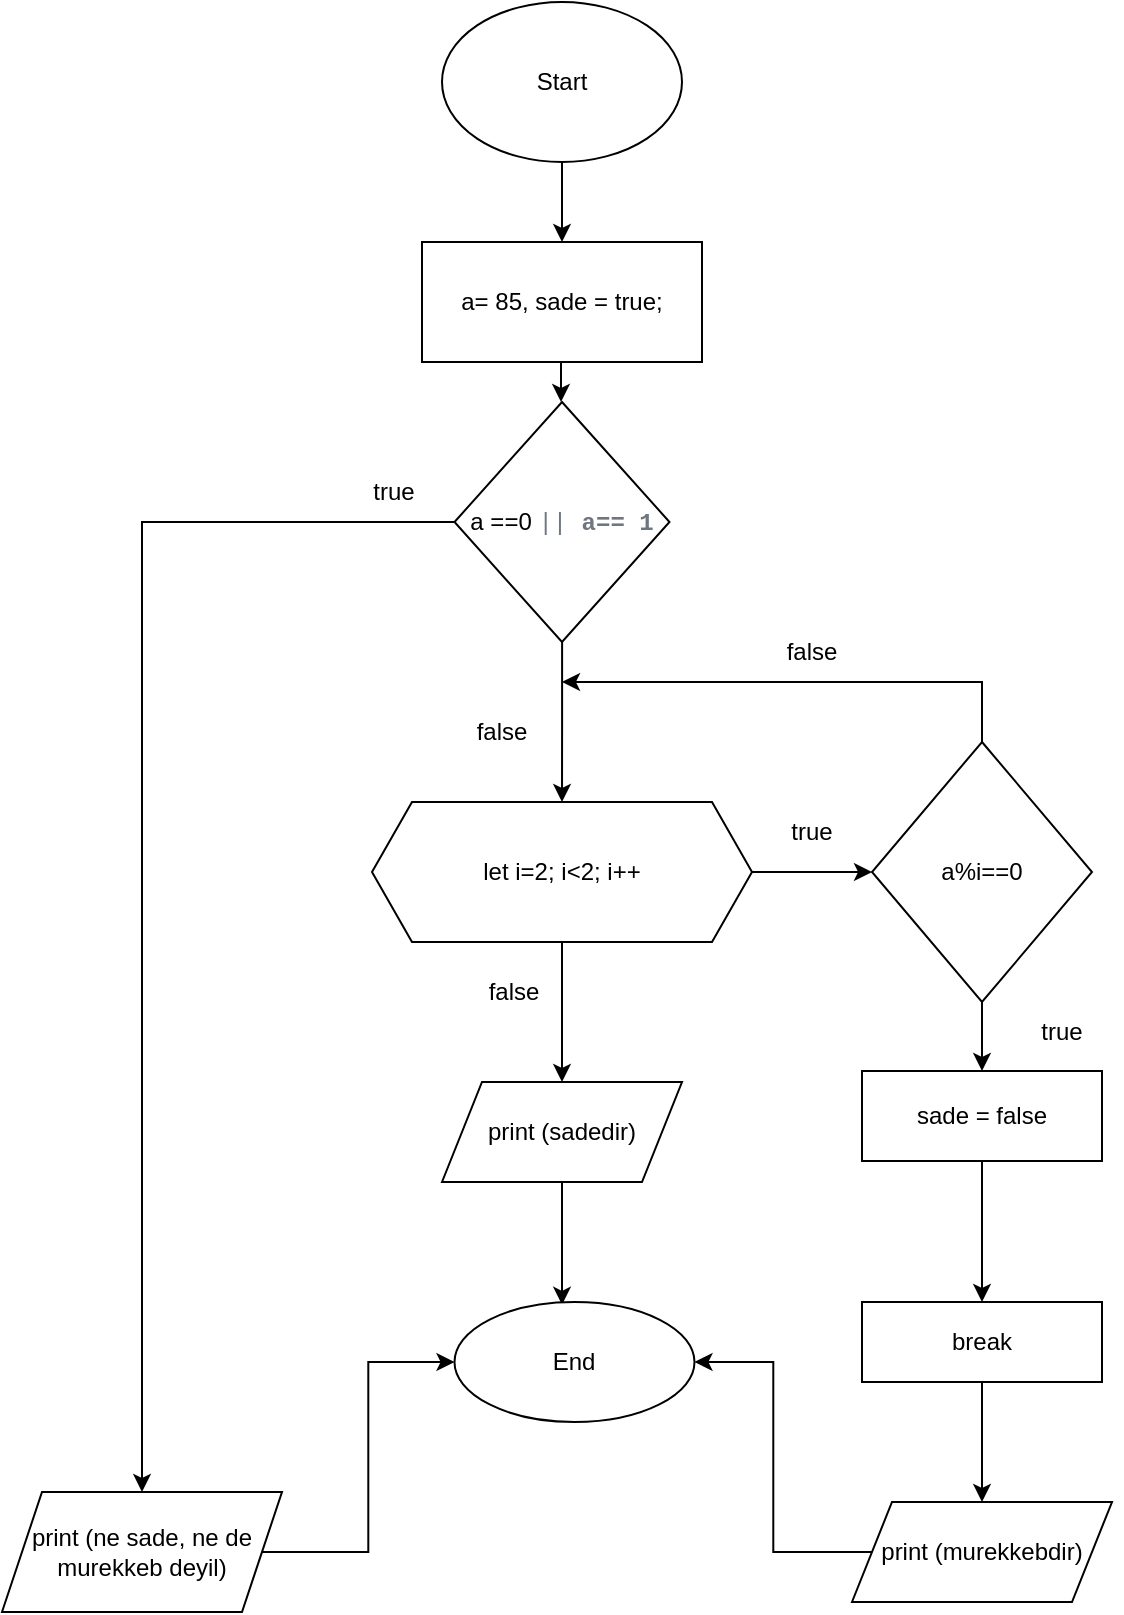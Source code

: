 <mxfile version="20.5.1" type="github">
  <diagram id="5lIxNz3UlU7LYUMPSmsw" name="Sayfa -1">
    <mxGraphModel dx="1597" dy="891" grid="1" gridSize="10" guides="1" tooltips="1" connect="1" arrows="1" fold="1" page="1" pageScale="1" pageWidth="827" pageHeight="1169" math="0" shadow="0">
      <root>
        <mxCell id="0" />
        <mxCell id="1" parent="0" />
        <mxCell id="zLrGijErEhUgil4oPc2Z-3" style="edgeStyle=orthogonalEdgeStyle;rounded=0;orthogonalLoop=1;jettySize=auto;html=1;" edge="1" parent="1" source="zLrGijErEhUgil4oPc2Z-1">
          <mxGeometry relative="1" as="geometry">
            <mxPoint x="390" y="170" as="targetPoint" />
          </mxGeometry>
        </mxCell>
        <mxCell id="zLrGijErEhUgil4oPc2Z-1" value="Start" style="ellipse;whiteSpace=wrap;html=1;" vertex="1" parent="1">
          <mxGeometry x="330" y="50" width="120" height="80" as="geometry" />
        </mxCell>
        <mxCell id="zLrGijErEhUgil4oPc2Z-6" style="edgeStyle=orthogonalEdgeStyle;rounded=0;orthogonalLoop=1;jettySize=auto;html=1;" edge="1" parent="1">
          <mxGeometry relative="1" as="geometry">
            <mxPoint x="389.5" y="230" as="sourcePoint" />
            <mxPoint x="389.5" y="250" as="targetPoint" />
          </mxGeometry>
        </mxCell>
        <mxCell id="zLrGijErEhUgil4oPc2Z-4" value="a= 85, sade = true;" style="rounded=0;whiteSpace=wrap;html=1;" vertex="1" parent="1">
          <mxGeometry x="320" y="170" width="140" height="60" as="geometry" />
        </mxCell>
        <mxCell id="zLrGijErEhUgil4oPc2Z-9" style="edgeStyle=orthogonalEdgeStyle;rounded=0;orthogonalLoop=1;jettySize=auto;html=1;" edge="1" parent="1" source="zLrGijErEhUgil4oPc2Z-7" target="zLrGijErEhUgil4oPc2Z-10">
          <mxGeometry relative="1" as="geometry">
            <mxPoint x="260" y="310" as="targetPoint" />
          </mxGeometry>
        </mxCell>
        <mxCell id="zLrGijErEhUgil4oPc2Z-13" style="edgeStyle=orthogonalEdgeStyle;rounded=0;orthogonalLoop=1;jettySize=auto;html=1;entryX=0.5;entryY=0;entryDx=0;entryDy=0;" edge="1" parent="1" source="zLrGijErEhUgil4oPc2Z-7" target="zLrGijErEhUgil4oPc2Z-14">
          <mxGeometry relative="1" as="geometry">
            <mxPoint x="389.75" y="400" as="targetPoint" />
          </mxGeometry>
        </mxCell>
        <mxCell id="zLrGijErEhUgil4oPc2Z-7" value="a ==0&amp;nbsp;&lt;span style=&quot;color: rgb(110, 119, 129); font-family: ui-monospace, SFMono-Regular, &amp;quot;SF Mono&amp;quot;, Menlo, Consolas, &amp;quot;Liberation Mono&amp;quot;, monospace; text-align: start; background-color: rgb(255, 255, 255);&quot;&gt;||&lt;b&gt; a== 1&lt;/b&gt;&lt;/span&gt;" style="rhombus;whiteSpace=wrap;html=1;" vertex="1" parent="1">
          <mxGeometry x="336.25" y="250" width="107.5" height="120" as="geometry" />
        </mxCell>
        <mxCell id="zLrGijErEhUgil4oPc2Z-73" style="edgeStyle=orthogonalEdgeStyle;rounded=0;orthogonalLoop=1;jettySize=auto;html=1;entryX=0;entryY=0.5;entryDx=0;entryDy=0;" edge="1" parent="1" source="zLrGijErEhUgil4oPc2Z-10" target="zLrGijErEhUgil4oPc2Z-44">
          <mxGeometry relative="1" as="geometry">
            <mxPoint x="270" y="825.0" as="targetPoint" />
          </mxGeometry>
        </mxCell>
        <mxCell id="zLrGijErEhUgil4oPc2Z-10" value="print (ne sade, ne de murekkeb deyil)" style="shape=parallelogram;perimeter=parallelogramPerimeter;whiteSpace=wrap;html=1;fixedSize=1;" vertex="1" parent="1">
          <mxGeometry x="110" y="795" width="140" height="60" as="geometry" />
        </mxCell>
        <mxCell id="zLrGijErEhUgil4oPc2Z-11" value="true" style="text;html=1;strokeColor=none;fillColor=none;align=center;verticalAlign=middle;whiteSpace=wrap;rounded=0;" vertex="1" parent="1">
          <mxGeometry x="276.25" y="280" width="60" height="30" as="geometry" />
        </mxCell>
        <mxCell id="zLrGijErEhUgil4oPc2Z-19" style="edgeStyle=orthogonalEdgeStyle;rounded=0;orthogonalLoop=1;jettySize=auto;html=1;" edge="1" parent="1" source="zLrGijErEhUgil4oPc2Z-14" target="zLrGijErEhUgil4oPc2Z-18">
          <mxGeometry relative="1" as="geometry" />
        </mxCell>
        <mxCell id="zLrGijErEhUgil4oPc2Z-85" style="edgeStyle=orthogonalEdgeStyle;rounded=0;orthogonalLoop=1;jettySize=auto;html=1;entryX=0.5;entryY=0;entryDx=0;entryDy=0;" edge="1" parent="1" source="zLrGijErEhUgil4oPc2Z-14" target="zLrGijErEhUgil4oPc2Z-34">
          <mxGeometry relative="1" as="geometry" />
        </mxCell>
        <mxCell id="zLrGijErEhUgil4oPc2Z-14" value="let i=2; i&amp;lt;2; i++" style="shape=hexagon;perimeter=hexagonPerimeter2;whiteSpace=wrap;html=1;fixedSize=1;" vertex="1" parent="1">
          <mxGeometry x="295" y="450" width="190" height="70" as="geometry" />
        </mxCell>
        <mxCell id="zLrGijErEhUgil4oPc2Z-15" value="false" style="text;html=1;strokeColor=none;fillColor=none;align=center;verticalAlign=middle;whiteSpace=wrap;rounded=0;" vertex="1" parent="1">
          <mxGeometry x="330" y="400" width="60" height="30" as="geometry" />
        </mxCell>
        <mxCell id="zLrGijErEhUgil4oPc2Z-80" style="edgeStyle=orthogonalEdgeStyle;rounded=0;orthogonalLoop=1;jettySize=auto;html=1;entryX=0.5;entryY=0;entryDx=0;entryDy=0;" edge="1" parent="1" source="zLrGijErEhUgil4oPc2Z-18" target="zLrGijErEhUgil4oPc2Z-24">
          <mxGeometry relative="1" as="geometry" />
        </mxCell>
        <mxCell id="zLrGijErEhUgil4oPc2Z-90" style="edgeStyle=orthogonalEdgeStyle;rounded=0;orthogonalLoop=1;jettySize=auto;html=1;" edge="1" parent="1" source="zLrGijErEhUgil4oPc2Z-18">
          <mxGeometry relative="1" as="geometry">
            <mxPoint x="390" y="390" as="targetPoint" />
            <Array as="points">
              <mxPoint x="600" y="390" />
            </Array>
          </mxGeometry>
        </mxCell>
        <mxCell id="zLrGijErEhUgil4oPc2Z-18" value="a%i==0" style="rhombus;whiteSpace=wrap;html=1;" vertex="1" parent="1">
          <mxGeometry x="545" y="420" width="110" height="130" as="geometry" />
        </mxCell>
        <mxCell id="zLrGijErEhUgil4oPc2Z-31" style="edgeStyle=orthogonalEdgeStyle;rounded=0;orthogonalLoop=1;jettySize=auto;html=1;" edge="1" parent="1" source="zLrGijErEhUgil4oPc2Z-24" target="zLrGijErEhUgil4oPc2Z-27">
          <mxGeometry relative="1" as="geometry" />
        </mxCell>
        <mxCell id="zLrGijErEhUgil4oPc2Z-24" value="sade = false" style="rounded=0;whiteSpace=wrap;html=1;" vertex="1" parent="1">
          <mxGeometry x="540" y="584.5" width="120" height="45" as="geometry" />
        </mxCell>
        <mxCell id="zLrGijErEhUgil4oPc2Z-36" style="edgeStyle=orthogonalEdgeStyle;rounded=0;orthogonalLoop=1;jettySize=auto;html=1;entryX=0.5;entryY=0;entryDx=0;entryDy=0;" edge="1" parent="1" source="zLrGijErEhUgil4oPc2Z-27" target="zLrGijErEhUgil4oPc2Z-35">
          <mxGeometry relative="1" as="geometry" />
        </mxCell>
        <mxCell id="zLrGijErEhUgil4oPc2Z-27" value="break" style="rounded=0;whiteSpace=wrap;html=1;" vertex="1" parent="1">
          <mxGeometry x="540" y="700" width="120" height="40" as="geometry" />
        </mxCell>
        <mxCell id="zLrGijErEhUgil4oPc2Z-99" style="edgeStyle=orthogonalEdgeStyle;rounded=0;orthogonalLoop=1;jettySize=auto;html=1;entryX=0.448;entryY=0.023;entryDx=0;entryDy=0;entryPerimeter=0;" edge="1" parent="1" source="zLrGijErEhUgil4oPc2Z-34" target="zLrGijErEhUgil4oPc2Z-44">
          <mxGeometry relative="1" as="geometry" />
        </mxCell>
        <mxCell id="zLrGijErEhUgil4oPc2Z-34" value="print (sadedir)" style="shape=parallelogram;perimeter=parallelogramPerimeter;whiteSpace=wrap;html=1;fixedSize=1;" vertex="1" parent="1">
          <mxGeometry x="330" y="590" width="120" height="50" as="geometry" />
        </mxCell>
        <mxCell id="zLrGijErEhUgil4oPc2Z-49" style="edgeStyle=orthogonalEdgeStyle;rounded=0;orthogonalLoop=1;jettySize=auto;html=1;entryX=1;entryY=0.5;entryDx=0;entryDy=0;" edge="1" parent="1" source="zLrGijErEhUgil4oPc2Z-35" target="zLrGijErEhUgil4oPc2Z-44">
          <mxGeometry relative="1" as="geometry" />
        </mxCell>
        <mxCell id="zLrGijErEhUgil4oPc2Z-35" value="print (murekkebdir)" style="shape=parallelogram;perimeter=parallelogramPerimeter;whiteSpace=wrap;html=1;fixedSize=1;" vertex="1" parent="1">
          <mxGeometry x="535" y="800" width="130" height="50" as="geometry" />
        </mxCell>
        <mxCell id="zLrGijErEhUgil4oPc2Z-44" value="End" style="ellipse;whiteSpace=wrap;html=1;" vertex="1" parent="1">
          <mxGeometry x="336.25" y="700" width="120" height="60" as="geometry" />
        </mxCell>
        <mxCell id="zLrGijErEhUgil4oPc2Z-65" value="true" style="text;html=1;strokeColor=none;fillColor=none;align=center;verticalAlign=middle;whiteSpace=wrap;rounded=0;" vertex="1" parent="1">
          <mxGeometry x="485" y="450" width="60" height="30" as="geometry" />
        </mxCell>
        <mxCell id="zLrGijErEhUgil4oPc2Z-67" value="false" style="text;html=1;strokeColor=none;fillColor=none;align=center;verticalAlign=middle;whiteSpace=wrap;rounded=0;" vertex="1" parent="1">
          <mxGeometry x="336.25" y="530" width="60" height="30" as="geometry" />
        </mxCell>
        <mxCell id="zLrGijErEhUgil4oPc2Z-91" value="false" style="text;html=1;strokeColor=none;fillColor=none;align=center;verticalAlign=middle;whiteSpace=wrap;rounded=0;" vertex="1" parent="1">
          <mxGeometry x="485" y="360" width="60" height="30" as="geometry" />
        </mxCell>
        <mxCell id="zLrGijErEhUgil4oPc2Z-100" value="true" style="text;html=1;strokeColor=none;fillColor=none;align=center;verticalAlign=middle;whiteSpace=wrap;rounded=0;" vertex="1" parent="1">
          <mxGeometry x="610" y="550" width="60" height="30" as="geometry" />
        </mxCell>
      </root>
    </mxGraphModel>
  </diagram>
</mxfile>
